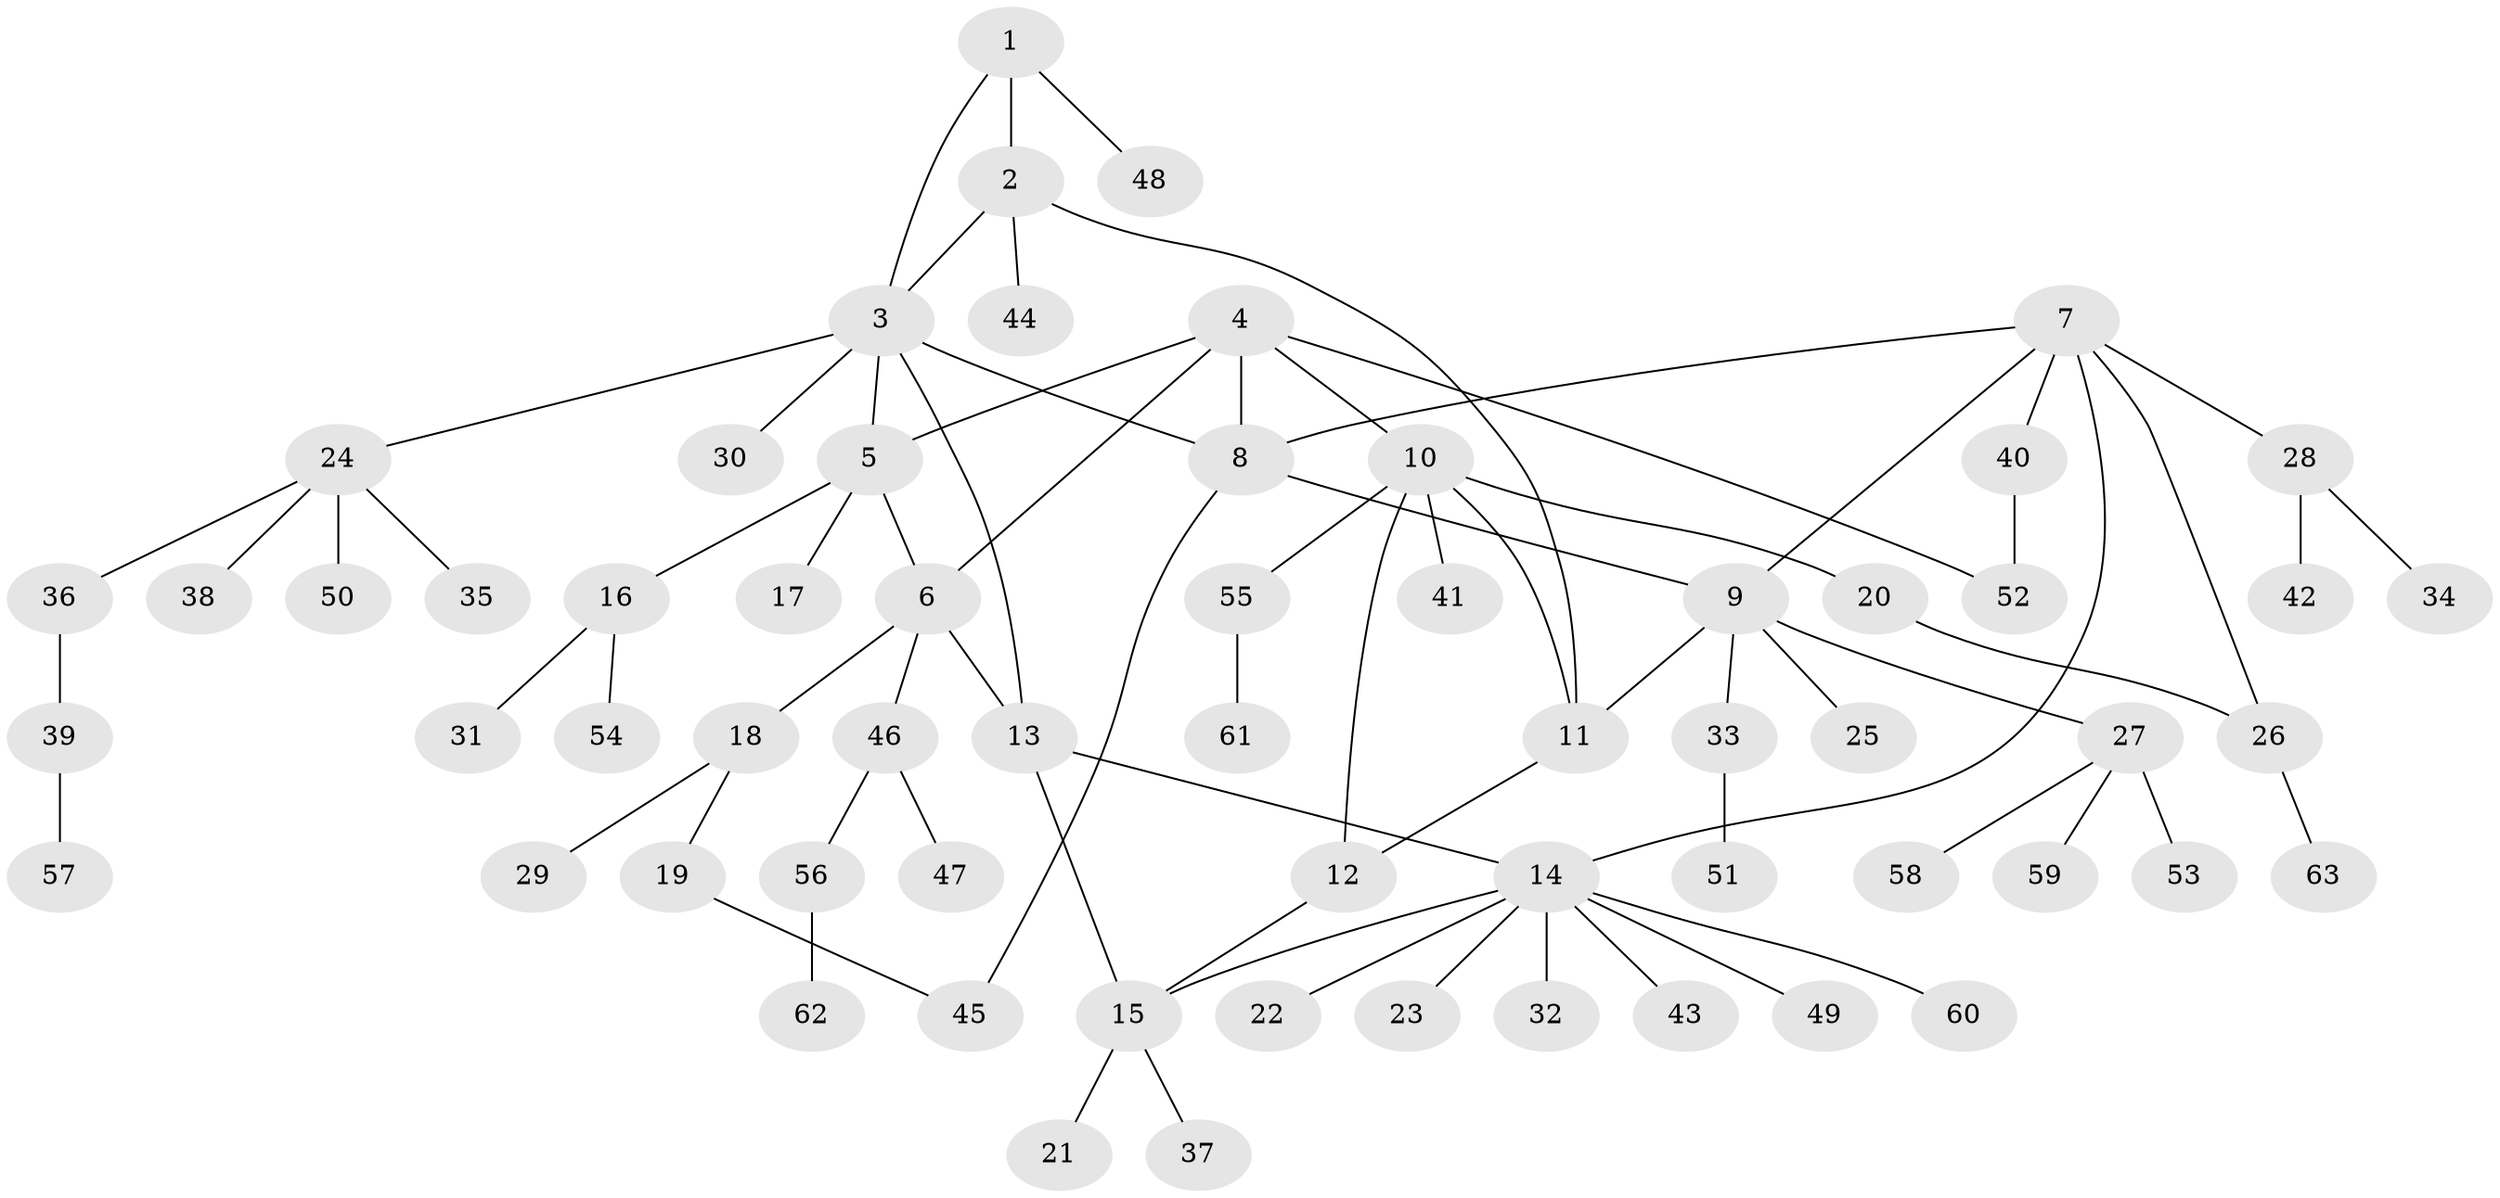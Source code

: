 // Generated by graph-tools (version 1.1) at 2025/50/03/09/25 03:50:30]
// undirected, 63 vertices, 76 edges
graph export_dot {
graph [start="1"]
  node [color=gray90,style=filled];
  1;
  2;
  3;
  4;
  5;
  6;
  7;
  8;
  9;
  10;
  11;
  12;
  13;
  14;
  15;
  16;
  17;
  18;
  19;
  20;
  21;
  22;
  23;
  24;
  25;
  26;
  27;
  28;
  29;
  30;
  31;
  32;
  33;
  34;
  35;
  36;
  37;
  38;
  39;
  40;
  41;
  42;
  43;
  44;
  45;
  46;
  47;
  48;
  49;
  50;
  51;
  52;
  53;
  54;
  55;
  56;
  57;
  58;
  59;
  60;
  61;
  62;
  63;
  1 -- 2;
  1 -- 3;
  1 -- 48;
  2 -- 3;
  2 -- 11;
  2 -- 44;
  3 -- 5;
  3 -- 8;
  3 -- 13;
  3 -- 24;
  3 -- 30;
  4 -- 5;
  4 -- 6;
  4 -- 8;
  4 -- 10;
  4 -- 52;
  5 -- 6;
  5 -- 16;
  5 -- 17;
  6 -- 13;
  6 -- 18;
  6 -- 46;
  7 -- 8;
  7 -- 9;
  7 -- 14;
  7 -- 26;
  7 -- 28;
  7 -- 40;
  8 -- 9;
  8 -- 45;
  9 -- 11;
  9 -- 25;
  9 -- 27;
  9 -- 33;
  10 -- 11;
  10 -- 12;
  10 -- 20;
  10 -- 41;
  10 -- 55;
  11 -- 12;
  12 -- 15;
  13 -- 14;
  13 -- 15;
  14 -- 15;
  14 -- 22;
  14 -- 23;
  14 -- 32;
  14 -- 43;
  14 -- 49;
  14 -- 60;
  15 -- 21;
  15 -- 37;
  16 -- 31;
  16 -- 54;
  18 -- 19;
  18 -- 29;
  19 -- 45;
  20 -- 26;
  24 -- 35;
  24 -- 36;
  24 -- 38;
  24 -- 50;
  26 -- 63;
  27 -- 53;
  27 -- 58;
  27 -- 59;
  28 -- 34;
  28 -- 42;
  33 -- 51;
  36 -- 39;
  39 -- 57;
  40 -- 52;
  46 -- 47;
  46 -- 56;
  55 -- 61;
  56 -- 62;
}
